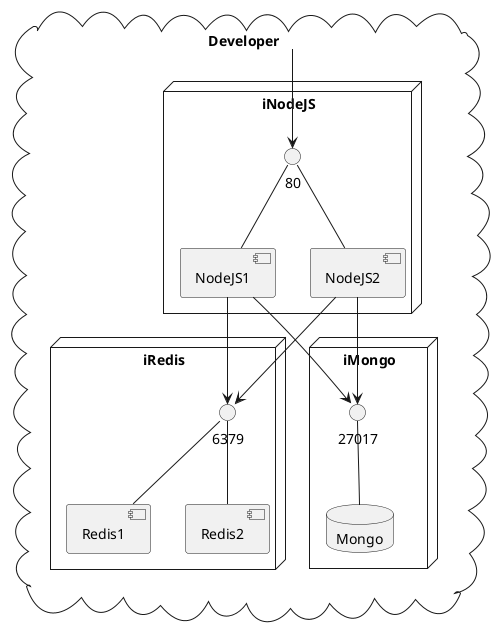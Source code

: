 @startuml
cloud Developer {
    node iNodeJS {
      component NodeJS1
      component NodeJS2
      80 -- NodeJS1
      80 -- NodeJS2
    }
    node iRedis {
      component Redis1
      component Redis2
      6379 -- Redis1
      6379 -- Redis2
    }
    node iMongo {
      database Mongo
      27017 -- Mongo
    }

    NodeJS1 --> 27017
    NodeJS2 --> 27017
    NodeJS1 --> 6379
    NodeJS2 --> 6379
}
Developer --> 80
@enduml

